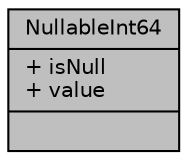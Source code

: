 digraph "NullableInt64"
{
 // LATEX_PDF_SIZE
  edge [fontname="Helvetica",fontsize="10",labelfontname="Helvetica",labelfontsize="10"];
  node [fontname="Helvetica",fontsize="10",shape=record];
  Node1 [label="{NullableInt64\n|+ isNull\l+ value\l|}",height=0.2,width=0.4,color="black", fillcolor="grey75", style="filled", fontcolor="black",tooltip="Custom data type to allow setting INT64 data type to NULL since C does not support setting basic data..."];
}
